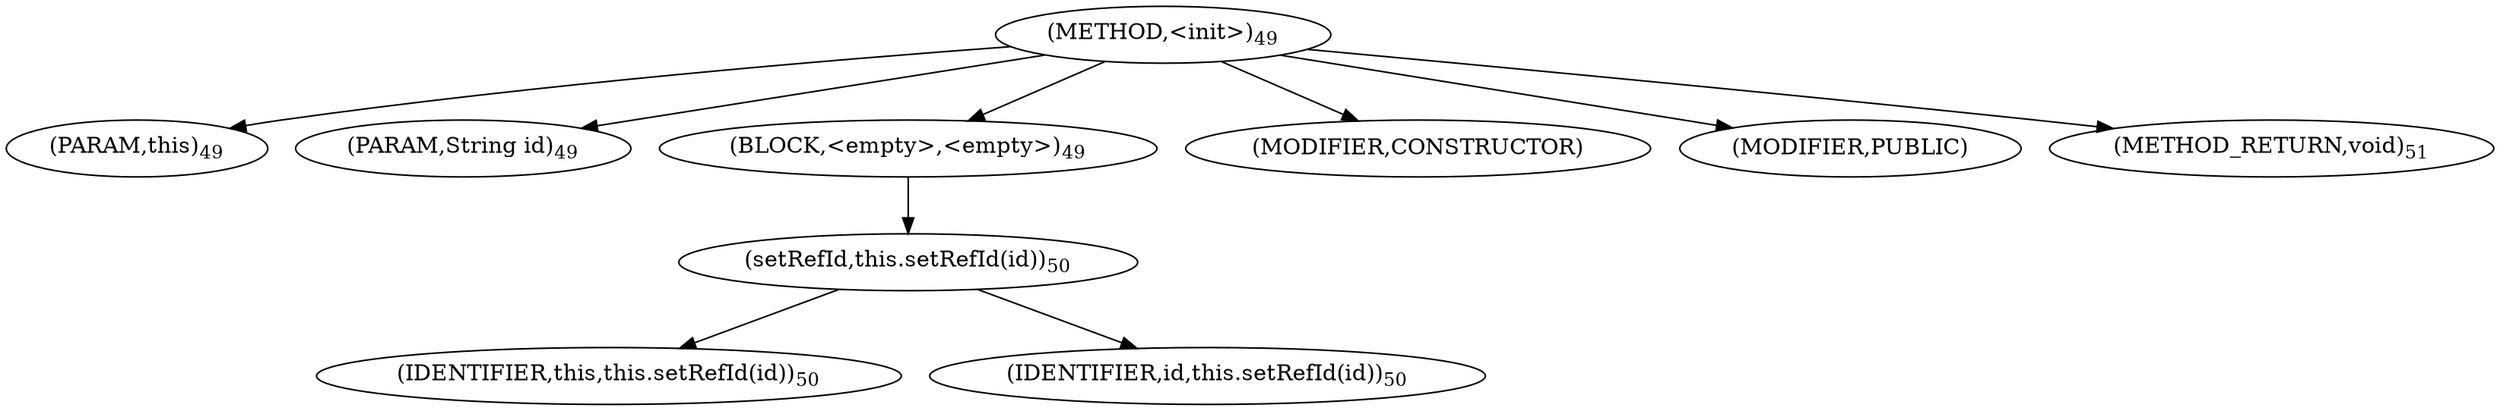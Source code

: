 digraph "&lt;init&gt;" {  
"42" [label = <(METHOD,&lt;init&gt;)<SUB>49</SUB>> ]
"4" [label = <(PARAM,this)<SUB>49</SUB>> ]
"43" [label = <(PARAM,String id)<SUB>49</SUB>> ]
"44" [label = <(BLOCK,&lt;empty&gt;,&lt;empty&gt;)<SUB>49</SUB>> ]
"45" [label = <(setRefId,this.setRefId(id))<SUB>50</SUB>> ]
"3" [label = <(IDENTIFIER,this,this.setRefId(id))<SUB>50</SUB>> ]
"46" [label = <(IDENTIFIER,id,this.setRefId(id))<SUB>50</SUB>> ]
"47" [label = <(MODIFIER,CONSTRUCTOR)> ]
"48" [label = <(MODIFIER,PUBLIC)> ]
"49" [label = <(METHOD_RETURN,void)<SUB>51</SUB>> ]
  "42" -> "4" 
  "42" -> "43" 
  "42" -> "44" 
  "42" -> "47" 
  "42" -> "48" 
  "42" -> "49" 
  "44" -> "45" 
  "45" -> "3" 
  "45" -> "46" 
}
